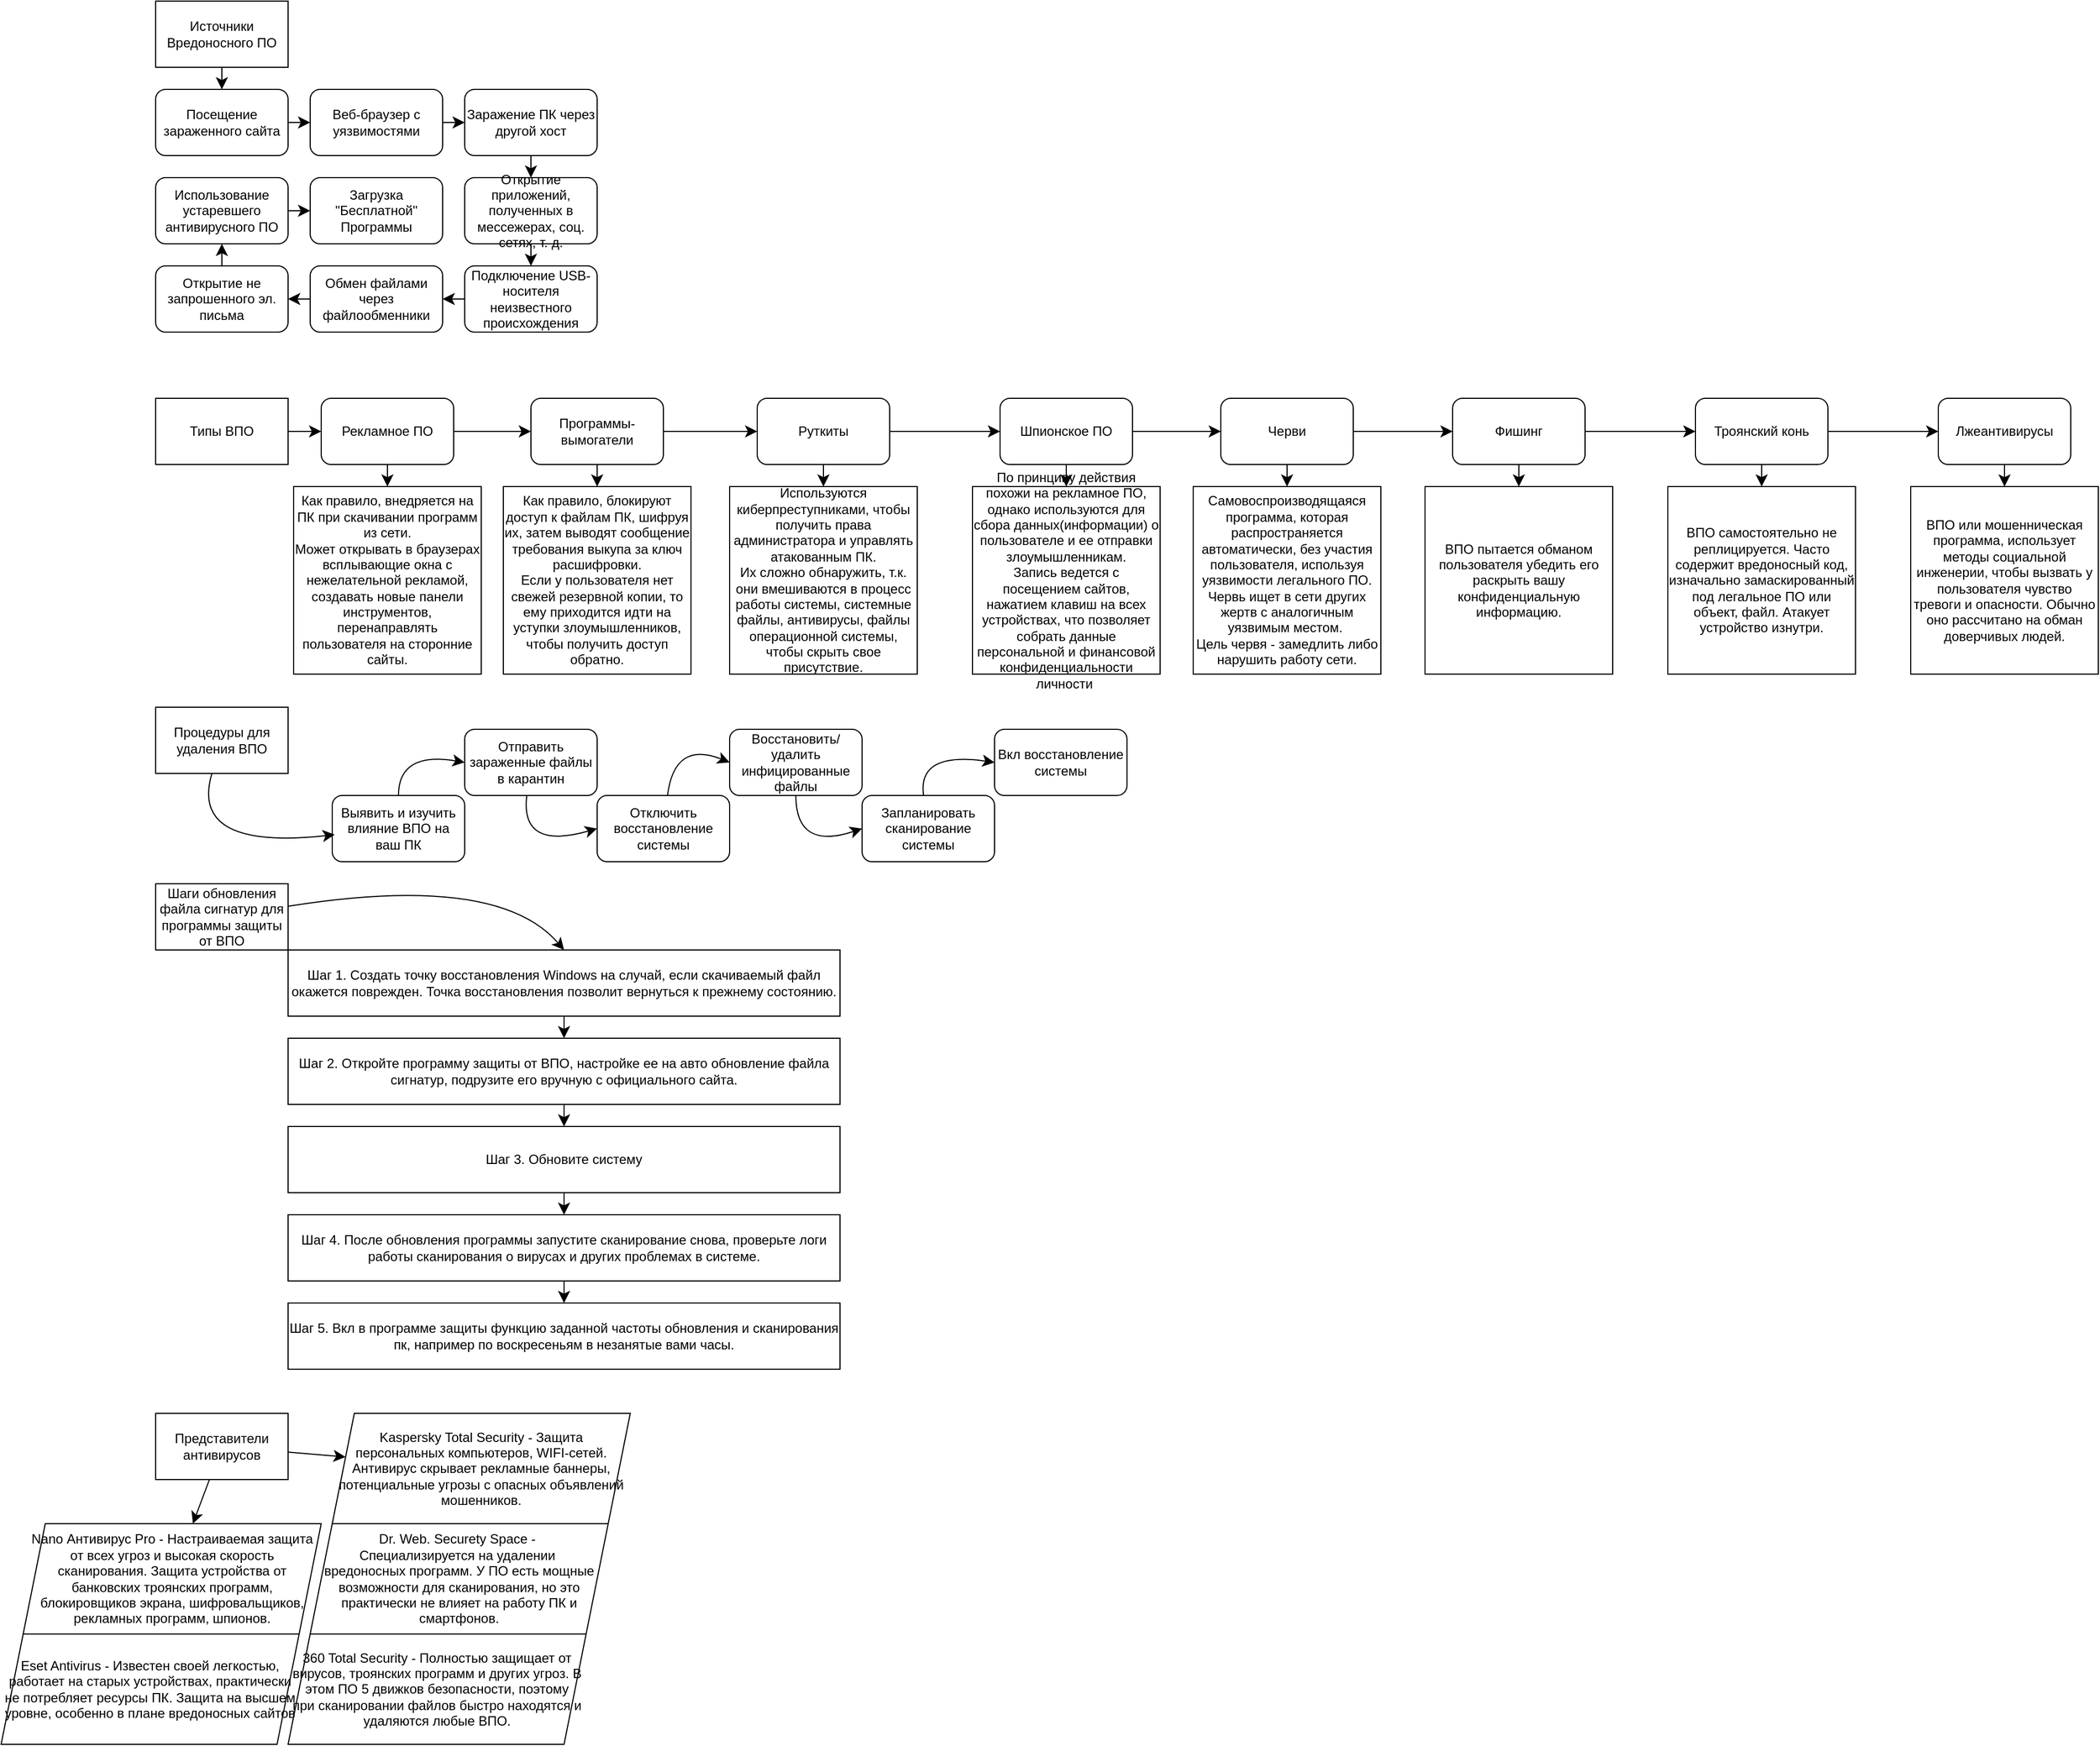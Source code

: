 <mxfile version="26.2.12">
  <diagram name="Страница — 1" id="hFOS5kdCjHOKCW7hOLHT">
    <mxGraphModel dx="1031" dy="932" grid="1" gridSize="10" guides="1" tooltips="1" connect="1" arrows="1" fold="1" page="0" pageScale="1" pageWidth="827" pageHeight="1169" math="0" shadow="0">
      <root>
        <mxCell id="0" />
        <mxCell id="1" parent="0" />
        <mxCell id="jJkDx_sXaSHE9qlr1j0l-11" style="edgeStyle=none;curved=1;rounded=0;orthogonalLoop=1;jettySize=auto;html=1;fontSize=12;startSize=8;endSize=8;" edge="1" parent="1" source="jJkDx_sXaSHE9qlr1j0l-1" target="jJkDx_sXaSHE9qlr1j0l-2">
          <mxGeometry relative="1" as="geometry" />
        </mxCell>
        <mxCell id="jJkDx_sXaSHE9qlr1j0l-1" value="Источники Вредоносного ПО" style="rounded=0;whiteSpace=wrap;html=1;" vertex="1" parent="1">
          <mxGeometry x="-40" y="-40" width="120" height="60" as="geometry" />
        </mxCell>
        <mxCell id="jJkDx_sXaSHE9qlr1j0l-12" style="edgeStyle=none;curved=1;rounded=0;orthogonalLoop=1;jettySize=auto;html=1;fontSize=12;startSize=8;endSize=8;" edge="1" parent="1" source="jJkDx_sXaSHE9qlr1j0l-2" target="jJkDx_sXaSHE9qlr1j0l-4">
          <mxGeometry relative="1" as="geometry" />
        </mxCell>
        <mxCell id="jJkDx_sXaSHE9qlr1j0l-2" value="Посещение зараженного сайта" style="rounded=1;whiteSpace=wrap;html=1;" vertex="1" parent="1">
          <mxGeometry x="-40" y="40" width="120" height="60" as="geometry" />
        </mxCell>
        <mxCell id="jJkDx_sXaSHE9qlr1j0l-19" style="edgeStyle=none;curved=1;rounded=0;orthogonalLoop=1;jettySize=auto;html=1;fontSize=12;startSize=8;endSize=8;" edge="1" parent="1" source="jJkDx_sXaSHE9qlr1j0l-3" target="jJkDx_sXaSHE9qlr1j0l-5">
          <mxGeometry relative="1" as="geometry" />
        </mxCell>
        <mxCell id="jJkDx_sXaSHE9qlr1j0l-3" value="Использование устаревшего антивирусного ПО" style="rounded=1;whiteSpace=wrap;html=1;" vertex="1" parent="1">
          <mxGeometry x="-40" y="120" width="120" height="60" as="geometry" />
        </mxCell>
        <mxCell id="jJkDx_sXaSHE9qlr1j0l-13" style="edgeStyle=none;curved=1;rounded=0;orthogonalLoop=1;jettySize=auto;html=1;fontSize=12;startSize=8;endSize=8;" edge="1" parent="1" source="jJkDx_sXaSHE9qlr1j0l-4" target="jJkDx_sXaSHE9qlr1j0l-8">
          <mxGeometry relative="1" as="geometry" />
        </mxCell>
        <mxCell id="jJkDx_sXaSHE9qlr1j0l-4" value="Веб-браузер с уязвимостями" style="rounded=1;whiteSpace=wrap;html=1;" vertex="1" parent="1">
          <mxGeometry x="100" y="40" width="120" height="60" as="geometry" />
        </mxCell>
        <mxCell id="jJkDx_sXaSHE9qlr1j0l-5" value="Загрузка &quot;Бесплатной&quot; Программы" style="rounded=1;whiteSpace=wrap;html=1;" vertex="1" parent="1">
          <mxGeometry x="100" y="120" width="120" height="60" as="geometry" />
        </mxCell>
        <mxCell id="jJkDx_sXaSHE9qlr1j0l-18" style="edgeStyle=none;curved=1;rounded=0;orthogonalLoop=1;jettySize=auto;html=1;fontSize=12;startSize=8;endSize=8;" edge="1" parent="1" source="jJkDx_sXaSHE9qlr1j0l-6" target="jJkDx_sXaSHE9qlr1j0l-3">
          <mxGeometry relative="1" as="geometry" />
        </mxCell>
        <mxCell id="jJkDx_sXaSHE9qlr1j0l-6" value="Открытие не запрошенного эл. письма" style="rounded=1;whiteSpace=wrap;html=1;" vertex="1" parent="1">
          <mxGeometry x="-40" y="200" width="120" height="60" as="geometry" />
        </mxCell>
        <mxCell id="jJkDx_sXaSHE9qlr1j0l-17" style="edgeStyle=none;curved=1;rounded=0;orthogonalLoop=1;jettySize=auto;html=1;fontSize=12;startSize=8;endSize=8;" edge="1" parent="1" source="jJkDx_sXaSHE9qlr1j0l-7" target="jJkDx_sXaSHE9qlr1j0l-6">
          <mxGeometry relative="1" as="geometry" />
        </mxCell>
        <mxCell id="jJkDx_sXaSHE9qlr1j0l-7" value="Обмен файлами через файлообменники" style="rounded=1;whiteSpace=wrap;html=1;" vertex="1" parent="1">
          <mxGeometry x="100" y="200" width="120" height="60" as="geometry" />
        </mxCell>
        <mxCell id="jJkDx_sXaSHE9qlr1j0l-14" style="edgeStyle=none;curved=1;rounded=0;orthogonalLoop=1;jettySize=auto;html=1;fontSize=12;startSize=8;endSize=8;" edge="1" parent="1" source="jJkDx_sXaSHE9qlr1j0l-8" target="jJkDx_sXaSHE9qlr1j0l-9">
          <mxGeometry relative="1" as="geometry" />
        </mxCell>
        <mxCell id="jJkDx_sXaSHE9qlr1j0l-8" value="Заражение ПК через другой хост" style="rounded=1;whiteSpace=wrap;html=1;" vertex="1" parent="1">
          <mxGeometry x="240" y="40" width="120" height="60" as="geometry" />
        </mxCell>
        <mxCell id="jJkDx_sXaSHE9qlr1j0l-15" style="edgeStyle=none;curved=1;rounded=0;orthogonalLoop=1;jettySize=auto;html=1;fontSize=12;startSize=8;endSize=8;" edge="1" parent="1" source="jJkDx_sXaSHE9qlr1j0l-9" target="jJkDx_sXaSHE9qlr1j0l-10">
          <mxGeometry relative="1" as="geometry" />
        </mxCell>
        <mxCell id="jJkDx_sXaSHE9qlr1j0l-9" value="Открытие приложений, полученных в мессежерах, соц. сетях, т. д." style="rounded=1;whiteSpace=wrap;html=1;" vertex="1" parent="1">
          <mxGeometry x="240" y="120" width="120" height="60" as="geometry" />
        </mxCell>
        <mxCell id="jJkDx_sXaSHE9qlr1j0l-16" style="edgeStyle=none;curved=1;rounded=0;orthogonalLoop=1;jettySize=auto;html=1;fontSize=12;startSize=8;endSize=8;" edge="1" parent="1" source="jJkDx_sXaSHE9qlr1j0l-10" target="jJkDx_sXaSHE9qlr1j0l-7">
          <mxGeometry relative="1" as="geometry" />
        </mxCell>
        <mxCell id="jJkDx_sXaSHE9qlr1j0l-10" value="Подключение USB-носителя неизвестного происхождения" style="rounded=1;whiteSpace=wrap;html=1;" vertex="1" parent="1">
          <mxGeometry x="240" y="200" width="120" height="60" as="geometry" />
        </mxCell>
        <mxCell id="jJkDx_sXaSHE9qlr1j0l-22" style="edgeStyle=none;curved=1;rounded=0;orthogonalLoop=1;jettySize=auto;html=1;fontSize=12;startSize=8;endSize=8;" edge="1" parent="1" source="jJkDx_sXaSHE9qlr1j0l-20" target="jJkDx_sXaSHE9qlr1j0l-21">
          <mxGeometry relative="1" as="geometry" />
        </mxCell>
        <mxCell id="jJkDx_sXaSHE9qlr1j0l-20" value="Типы ВПО" style="rounded=0;whiteSpace=wrap;html=1;" vertex="1" parent="1">
          <mxGeometry x="-40" y="320" width="120" height="60" as="geometry" />
        </mxCell>
        <mxCell id="jJkDx_sXaSHE9qlr1j0l-24" style="edgeStyle=none;curved=1;rounded=0;orthogonalLoop=1;jettySize=auto;html=1;fontSize=12;startSize=8;endSize=8;" edge="1" parent="1" source="jJkDx_sXaSHE9qlr1j0l-21" target="jJkDx_sXaSHE9qlr1j0l-23">
          <mxGeometry relative="1" as="geometry" />
        </mxCell>
        <mxCell id="jJkDx_sXaSHE9qlr1j0l-26" style="edgeStyle=none;curved=1;rounded=0;orthogonalLoop=1;jettySize=auto;html=1;fontSize=12;startSize=8;endSize=8;" edge="1" parent="1" source="jJkDx_sXaSHE9qlr1j0l-21" target="jJkDx_sXaSHE9qlr1j0l-25">
          <mxGeometry relative="1" as="geometry" />
        </mxCell>
        <mxCell id="jJkDx_sXaSHE9qlr1j0l-21" value="Рекламное ПО" style="rounded=1;whiteSpace=wrap;html=1;" vertex="1" parent="1">
          <mxGeometry x="110" y="320" width="120" height="60" as="geometry" />
        </mxCell>
        <mxCell id="jJkDx_sXaSHE9qlr1j0l-23" value="Как правило, внедряется на ПК при скачивании программ из сети.&lt;div&gt;Может открывать в браузерах всплывающие окна с нежелательной рекламой, создавать новые панели инструментов, перенаправлять пользователя на сторонние сайты.&lt;/div&gt;" style="whiteSpace=wrap;html=1;aspect=fixed;" vertex="1" parent="1">
          <mxGeometry x="85" y="400" width="170" height="170" as="geometry" />
        </mxCell>
        <mxCell id="jJkDx_sXaSHE9qlr1j0l-28" style="edgeStyle=none;curved=1;rounded=0;orthogonalLoop=1;jettySize=auto;html=1;fontSize=12;startSize=8;endSize=8;" edge="1" parent="1" source="jJkDx_sXaSHE9qlr1j0l-25" target="jJkDx_sXaSHE9qlr1j0l-27">
          <mxGeometry relative="1" as="geometry" />
        </mxCell>
        <mxCell id="jJkDx_sXaSHE9qlr1j0l-31" style="edgeStyle=none;curved=1;rounded=0;orthogonalLoop=1;jettySize=auto;html=1;fontSize=12;startSize=8;endSize=8;" edge="1" parent="1" source="jJkDx_sXaSHE9qlr1j0l-25" target="jJkDx_sXaSHE9qlr1j0l-29">
          <mxGeometry relative="1" as="geometry" />
        </mxCell>
        <mxCell id="jJkDx_sXaSHE9qlr1j0l-25" value="Программы-вымогатели" style="rounded=1;whiteSpace=wrap;html=1;" vertex="1" parent="1">
          <mxGeometry x="300" y="320" width="120" height="60" as="geometry" />
        </mxCell>
        <mxCell id="jJkDx_sXaSHE9qlr1j0l-27" value="Как правило, блокируют доступ к файлам ПК, шифруя их, затем выводят сообщение требования выкупа за ключ расшифровки.&lt;div&gt;Если у пользователя нет свежей резервной копии, то ему приходится идти на уступки злоумышленников, чтобы получить доступ обратно.&lt;/div&gt;" style="whiteSpace=wrap;html=1;aspect=fixed;" vertex="1" parent="1">
          <mxGeometry x="275" y="400" width="170" height="170" as="geometry" />
        </mxCell>
        <mxCell id="jJkDx_sXaSHE9qlr1j0l-32" style="edgeStyle=none;curved=1;rounded=0;orthogonalLoop=1;jettySize=auto;html=1;fontSize=12;startSize=8;endSize=8;" edge="1" parent="1" source="jJkDx_sXaSHE9qlr1j0l-29" target="jJkDx_sXaSHE9qlr1j0l-30">
          <mxGeometry relative="1" as="geometry" />
        </mxCell>
        <mxCell id="jJkDx_sXaSHE9qlr1j0l-38" style="edgeStyle=none;curved=1;rounded=0;orthogonalLoop=1;jettySize=auto;html=1;fontSize=12;startSize=8;endSize=8;" edge="1" parent="1" source="jJkDx_sXaSHE9qlr1j0l-29" target="jJkDx_sXaSHE9qlr1j0l-36">
          <mxGeometry relative="1" as="geometry" />
        </mxCell>
        <mxCell id="jJkDx_sXaSHE9qlr1j0l-29" value="Руткиты" style="rounded=1;whiteSpace=wrap;html=1;" vertex="1" parent="1">
          <mxGeometry x="505" y="320" width="120" height="60" as="geometry" />
        </mxCell>
        <mxCell id="jJkDx_sXaSHE9qlr1j0l-30" value="Используются киберпреступниками, чтобы получить права администратора и управлять атакованным ПК.&lt;div&gt;Их сложно обнаружить, т.к. они вмешиваются в процесс работы системы, системные файлы, антивирусы, файлы операционной системы, чтобы скрыть свое присутствие.&lt;/div&gt;" style="whiteSpace=wrap;html=1;aspect=fixed;" vertex="1" parent="1">
          <mxGeometry x="480" y="400" width="170" height="170" as="geometry" />
        </mxCell>
        <mxCell id="jJkDx_sXaSHE9qlr1j0l-35" style="edgeStyle=none;curved=1;rounded=0;orthogonalLoop=1;jettySize=auto;html=1;fontSize=12;startSize=8;endSize=8;" edge="1" parent="1" source="jJkDx_sXaSHE9qlr1j0l-36" target="jJkDx_sXaSHE9qlr1j0l-37">
          <mxGeometry relative="1" as="geometry" />
        </mxCell>
        <mxCell id="jJkDx_sXaSHE9qlr1j0l-42" style="edgeStyle=none;curved=1;rounded=0;orthogonalLoop=1;jettySize=auto;html=1;fontSize=12;startSize=8;endSize=8;" edge="1" parent="1" source="jJkDx_sXaSHE9qlr1j0l-36" target="jJkDx_sXaSHE9qlr1j0l-40">
          <mxGeometry relative="1" as="geometry" />
        </mxCell>
        <mxCell id="jJkDx_sXaSHE9qlr1j0l-36" value="Шпионское ПО" style="rounded=1;whiteSpace=wrap;html=1;" vertex="1" parent="1">
          <mxGeometry x="725" y="320" width="120" height="60" as="geometry" />
        </mxCell>
        <mxCell id="jJkDx_sXaSHE9qlr1j0l-37" value="По принципу действия похожи на рекламное ПО, однако используются для сбора данных(информации) о пользователе и ее отправки злоумышленникам.&lt;div&gt;Запись ведется с посещением сайтов, нажатием клавиш на всех устройствах, что позволяет собрать данные персональной и финансовой конфиденциальности личности&amp;nbsp;&lt;/div&gt;" style="whiteSpace=wrap;html=1;aspect=fixed;" vertex="1" parent="1">
          <mxGeometry x="700" y="400" width="170" height="170" as="geometry" />
        </mxCell>
        <mxCell id="jJkDx_sXaSHE9qlr1j0l-39" style="edgeStyle=none;curved=1;rounded=0;orthogonalLoop=1;jettySize=auto;html=1;fontSize=12;startSize=8;endSize=8;" edge="1" parent="1" source="jJkDx_sXaSHE9qlr1j0l-40" target="jJkDx_sXaSHE9qlr1j0l-41">
          <mxGeometry relative="1" as="geometry" />
        </mxCell>
        <mxCell id="jJkDx_sXaSHE9qlr1j0l-46" style="edgeStyle=none;curved=1;rounded=0;orthogonalLoop=1;jettySize=auto;html=1;fontSize=12;startSize=8;endSize=8;" edge="1" parent="1" source="jJkDx_sXaSHE9qlr1j0l-40" target="jJkDx_sXaSHE9qlr1j0l-44">
          <mxGeometry relative="1" as="geometry" />
        </mxCell>
        <mxCell id="jJkDx_sXaSHE9qlr1j0l-40" value="Черви" style="rounded=1;whiteSpace=wrap;html=1;" vertex="1" parent="1">
          <mxGeometry x="925" y="320" width="120" height="60" as="geometry" />
        </mxCell>
        <mxCell id="jJkDx_sXaSHE9qlr1j0l-41" value="Самовоспроизводящаяся программа, которая распространяется автоматически, без участия пользователя, используя уязвимости легального ПО.&lt;div&gt;Червь ищет в сети других жертв с аналогичным уязвимым местом.&amp;nbsp;&lt;/div&gt;&lt;div&gt;Цель червя - замедлить либо нарушить работу сети.&lt;/div&gt;" style="whiteSpace=wrap;html=1;aspect=fixed;" vertex="1" parent="1">
          <mxGeometry x="900" y="400" width="170" height="170" as="geometry" />
        </mxCell>
        <mxCell id="jJkDx_sXaSHE9qlr1j0l-43" style="edgeStyle=none;curved=1;rounded=0;orthogonalLoop=1;jettySize=auto;html=1;fontSize=12;startSize=8;endSize=8;" edge="1" parent="1" source="jJkDx_sXaSHE9qlr1j0l-44" target="jJkDx_sXaSHE9qlr1j0l-45">
          <mxGeometry relative="1" as="geometry" />
        </mxCell>
        <mxCell id="jJkDx_sXaSHE9qlr1j0l-50" style="edgeStyle=none;curved=1;rounded=0;orthogonalLoop=1;jettySize=auto;html=1;fontSize=12;startSize=8;endSize=8;" edge="1" parent="1" source="jJkDx_sXaSHE9qlr1j0l-44" target="jJkDx_sXaSHE9qlr1j0l-48">
          <mxGeometry relative="1" as="geometry" />
        </mxCell>
        <mxCell id="jJkDx_sXaSHE9qlr1j0l-44" value="Фишинг" style="rounded=1;whiteSpace=wrap;html=1;" vertex="1" parent="1">
          <mxGeometry x="1135" y="320" width="120" height="60" as="geometry" />
        </mxCell>
        <mxCell id="jJkDx_sXaSHE9qlr1j0l-45" value="ВПО пытается обманом пользователя убедить его раскрыть вашу конфиденциальную информацию." style="whiteSpace=wrap;html=1;aspect=fixed;" vertex="1" parent="1">
          <mxGeometry x="1110" y="400" width="170" height="170" as="geometry" />
        </mxCell>
        <mxCell id="jJkDx_sXaSHE9qlr1j0l-47" style="edgeStyle=none;curved=1;rounded=0;orthogonalLoop=1;jettySize=auto;html=1;fontSize=12;startSize=8;endSize=8;" edge="1" parent="1" source="jJkDx_sXaSHE9qlr1j0l-48" target="jJkDx_sXaSHE9qlr1j0l-49">
          <mxGeometry relative="1" as="geometry" />
        </mxCell>
        <mxCell id="jJkDx_sXaSHE9qlr1j0l-54" style="edgeStyle=none;curved=1;rounded=0;orthogonalLoop=1;jettySize=auto;html=1;fontSize=12;startSize=8;endSize=8;" edge="1" parent="1" source="jJkDx_sXaSHE9qlr1j0l-48" target="jJkDx_sXaSHE9qlr1j0l-52">
          <mxGeometry relative="1" as="geometry" />
        </mxCell>
        <mxCell id="jJkDx_sXaSHE9qlr1j0l-48" value="Троянский конь" style="rounded=1;whiteSpace=wrap;html=1;" vertex="1" parent="1">
          <mxGeometry x="1355" y="320" width="120" height="60" as="geometry" />
        </mxCell>
        <mxCell id="jJkDx_sXaSHE9qlr1j0l-49" value="ВПО самостоятельно не реплицируется. Часто содержит вредоносный код, изначально замаскированный под легальное ПО или объект, файл. Атакует устройство изнутри." style="whiteSpace=wrap;html=1;aspect=fixed;" vertex="1" parent="1">
          <mxGeometry x="1330" y="400" width="170" height="170" as="geometry" />
        </mxCell>
        <mxCell id="jJkDx_sXaSHE9qlr1j0l-51" style="edgeStyle=none;curved=1;rounded=0;orthogonalLoop=1;jettySize=auto;html=1;fontSize=12;startSize=8;endSize=8;" edge="1" parent="1" source="jJkDx_sXaSHE9qlr1j0l-52" target="jJkDx_sXaSHE9qlr1j0l-53">
          <mxGeometry relative="1" as="geometry" />
        </mxCell>
        <mxCell id="jJkDx_sXaSHE9qlr1j0l-52" value="Лжеантивирусы" style="rounded=1;whiteSpace=wrap;html=1;" vertex="1" parent="1">
          <mxGeometry x="1575" y="320" width="120" height="60" as="geometry" />
        </mxCell>
        <mxCell id="jJkDx_sXaSHE9qlr1j0l-53" value="ВПО или мошенническая программа, использует методы социальной инженерии, чтобы вызвать у пользователя чувство тревоги и опасности. Обычно оно рассчитано на обман доверчивых людей." style="whiteSpace=wrap;html=1;aspect=fixed;" vertex="1" parent="1">
          <mxGeometry x="1550" y="400" width="170" height="170" as="geometry" />
        </mxCell>
        <mxCell id="jJkDx_sXaSHE9qlr1j0l-55" value="Процедуры для удаления ВПО" style="rounded=0;whiteSpace=wrap;html=1;" vertex="1" parent="1">
          <mxGeometry x="-40" y="600" width="120" height="60" as="geometry" />
        </mxCell>
        <mxCell id="jJkDx_sXaSHE9qlr1j0l-63" style="edgeStyle=none;curved=1;rounded=0;orthogonalLoop=1;jettySize=auto;html=1;entryX=0;entryY=0.5;entryDx=0;entryDy=0;fontSize=12;startSize=8;endSize=8;" edge="1" parent="1" source="jJkDx_sXaSHE9qlr1j0l-56" target="jJkDx_sXaSHE9qlr1j0l-57">
          <mxGeometry relative="1" as="geometry">
            <Array as="points">
              <mxPoint x="180" y="640" />
            </Array>
          </mxGeometry>
        </mxCell>
        <mxCell id="jJkDx_sXaSHE9qlr1j0l-56" value="Выявить и изучить влияние ВПО на ваш ПК" style="rounded=1;whiteSpace=wrap;html=1;" vertex="1" parent="1">
          <mxGeometry x="120" y="680" width="120" height="60" as="geometry" />
        </mxCell>
        <mxCell id="jJkDx_sXaSHE9qlr1j0l-65" style="edgeStyle=none;curved=1;rounded=0;orthogonalLoop=1;jettySize=auto;html=1;entryX=0;entryY=0.5;entryDx=0;entryDy=0;fontSize=12;startSize=8;endSize=8;" edge="1" parent="1" source="jJkDx_sXaSHE9qlr1j0l-57" target="jJkDx_sXaSHE9qlr1j0l-58">
          <mxGeometry relative="1" as="geometry">
            <Array as="points">
              <mxPoint x="290" y="730" />
            </Array>
          </mxGeometry>
        </mxCell>
        <mxCell id="jJkDx_sXaSHE9qlr1j0l-57" value="Отправить зараженные файлы в карантин" style="rounded=1;whiteSpace=wrap;html=1;" vertex="1" parent="1">
          <mxGeometry x="240" y="620" width="120" height="60" as="geometry" />
        </mxCell>
        <mxCell id="jJkDx_sXaSHE9qlr1j0l-66" style="edgeStyle=none;curved=1;rounded=0;orthogonalLoop=1;jettySize=auto;html=1;entryX=0;entryY=0.5;entryDx=0;entryDy=0;fontSize=12;startSize=8;endSize=8;" edge="1" parent="1" source="jJkDx_sXaSHE9qlr1j0l-58" target="jJkDx_sXaSHE9qlr1j0l-59">
          <mxGeometry relative="1" as="geometry">
            <Array as="points">
              <mxPoint x="430" y="630" />
            </Array>
          </mxGeometry>
        </mxCell>
        <mxCell id="jJkDx_sXaSHE9qlr1j0l-58" value="Отключить восстановление системы" style="rounded=1;whiteSpace=wrap;html=1;" vertex="1" parent="1">
          <mxGeometry x="360" y="680" width="120" height="60" as="geometry" />
        </mxCell>
        <mxCell id="jJkDx_sXaSHE9qlr1j0l-67" style="edgeStyle=none;curved=1;rounded=0;orthogonalLoop=1;jettySize=auto;html=1;entryX=0;entryY=0.5;entryDx=0;entryDy=0;fontSize=12;startSize=8;endSize=8;" edge="1" parent="1" source="jJkDx_sXaSHE9qlr1j0l-59" target="jJkDx_sXaSHE9qlr1j0l-60">
          <mxGeometry relative="1" as="geometry">
            <Array as="points">
              <mxPoint x="540" y="730" />
            </Array>
          </mxGeometry>
        </mxCell>
        <mxCell id="jJkDx_sXaSHE9qlr1j0l-59" value="Восстановить/удалить инфицированные файлы" style="rounded=1;whiteSpace=wrap;html=1;" vertex="1" parent="1">
          <mxGeometry x="480" y="620" width="120" height="60" as="geometry" />
        </mxCell>
        <mxCell id="jJkDx_sXaSHE9qlr1j0l-68" style="edgeStyle=none;curved=1;rounded=0;orthogonalLoop=1;jettySize=auto;html=1;entryX=0;entryY=0.5;entryDx=0;entryDy=0;fontSize=12;startSize=8;endSize=8;" edge="1" parent="1" source="jJkDx_sXaSHE9qlr1j0l-60" target="jJkDx_sXaSHE9qlr1j0l-61">
          <mxGeometry relative="1" as="geometry">
            <Array as="points">
              <mxPoint x="650" y="640" />
            </Array>
          </mxGeometry>
        </mxCell>
        <mxCell id="jJkDx_sXaSHE9qlr1j0l-60" value="Запланировать сканирование системы" style="rounded=1;whiteSpace=wrap;html=1;" vertex="1" parent="1">
          <mxGeometry x="600" y="680" width="120" height="60" as="geometry" />
        </mxCell>
        <mxCell id="jJkDx_sXaSHE9qlr1j0l-61" value="Вкл восстановление системы" style="rounded=1;whiteSpace=wrap;html=1;" vertex="1" parent="1">
          <mxGeometry x="720" y="620" width="120" height="60" as="geometry" />
        </mxCell>
        <mxCell id="jJkDx_sXaSHE9qlr1j0l-62" style="edgeStyle=none;curved=1;rounded=0;orthogonalLoop=1;jettySize=auto;html=1;entryX=0.019;entryY=0.592;entryDx=0;entryDy=0;entryPerimeter=0;fontSize=12;startSize=8;endSize=8;" edge="1" parent="1" source="jJkDx_sXaSHE9qlr1j0l-55" target="jJkDx_sXaSHE9qlr1j0l-56">
          <mxGeometry relative="1" as="geometry">
            <Array as="points">
              <mxPoint x="-10" y="730" />
            </Array>
          </mxGeometry>
        </mxCell>
        <mxCell id="jJkDx_sXaSHE9qlr1j0l-75" style="edgeStyle=none;curved=1;rounded=0;orthogonalLoop=1;jettySize=auto;html=1;entryX=0.5;entryY=0;entryDx=0;entryDy=0;fontSize=12;startSize=8;endSize=8;" edge="1" parent="1" source="jJkDx_sXaSHE9qlr1j0l-69" target="jJkDx_sXaSHE9qlr1j0l-70">
          <mxGeometry relative="1" as="geometry">
            <Array as="points">
              <mxPoint x="270" y="750" />
            </Array>
          </mxGeometry>
        </mxCell>
        <mxCell id="jJkDx_sXaSHE9qlr1j0l-69" value="Шаги обновления файла сигнатур для программы защиты от ВПО" style="rounded=0;whiteSpace=wrap;html=1;" vertex="1" parent="1">
          <mxGeometry x="-40" y="760" width="120" height="60" as="geometry" />
        </mxCell>
        <mxCell id="jJkDx_sXaSHE9qlr1j0l-76" style="edgeStyle=none;curved=1;rounded=0;orthogonalLoop=1;jettySize=auto;html=1;fontSize=12;startSize=8;endSize=8;" edge="1" parent="1" source="jJkDx_sXaSHE9qlr1j0l-70" target="jJkDx_sXaSHE9qlr1j0l-71">
          <mxGeometry relative="1" as="geometry" />
        </mxCell>
        <mxCell id="jJkDx_sXaSHE9qlr1j0l-70" value="Шаг 1. Создать точку восстановления Windows на случай, если скачиваемый файл окажется поврежден. Точка восстановления позволит вернуться к прежнему состоянию." style="rounded=0;whiteSpace=wrap;html=1;" vertex="1" parent="1">
          <mxGeometry x="80" y="820" width="500" height="60" as="geometry" />
        </mxCell>
        <mxCell id="jJkDx_sXaSHE9qlr1j0l-77" style="edgeStyle=none;curved=1;rounded=0;orthogonalLoop=1;jettySize=auto;html=1;fontSize=12;startSize=8;endSize=8;" edge="1" parent="1" source="jJkDx_sXaSHE9qlr1j0l-71" target="jJkDx_sXaSHE9qlr1j0l-72">
          <mxGeometry relative="1" as="geometry" />
        </mxCell>
        <mxCell id="jJkDx_sXaSHE9qlr1j0l-71" value="Шаг 2. Откройте программу защиты от ВПО, настройке ее на авто обновление файла сигнатур, подрузите его вручную с официального сайта." style="rounded=0;whiteSpace=wrap;html=1;" vertex="1" parent="1">
          <mxGeometry x="80" y="900" width="500" height="60" as="geometry" />
        </mxCell>
        <mxCell id="jJkDx_sXaSHE9qlr1j0l-79" style="edgeStyle=none;curved=1;rounded=0;orthogonalLoop=1;jettySize=auto;html=1;fontSize=12;startSize=8;endSize=8;" edge="1" parent="1" source="jJkDx_sXaSHE9qlr1j0l-72" target="jJkDx_sXaSHE9qlr1j0l-73">
          <mxGeometry relative="1" as="geometry" />
        </mxCell>
        <mxCell id="jJkDx_sXaSHE9qlr1j0l-72" value="Шаг 3. Обновите систему" style="rounded=0;whiteSpace=wrap;html=1;" vertex="1" parent="1">
          <mxGeometry x="80" y="980" width="500" height="60" as="geometry" />
        </mxCell>
        <mxCell id="jJkDx_sXaSHE9qlr1j0l-80" style="edgeStyle=none;curved=1;rounded=0;orthogonalLoop=1;jettySize=auto;html=1;fontSize=12;startSize=8;endSize=8;" edge="1" parent="1" source="jJkDx_sXaSHE9qlr1j0l-73" target="jJkDx_sXaSHE9qlr1j0l-74">
          <mxGeometry relative="1" as="geometry" />
        </mxCell>
        <mxCell id="jJkDx_sXaSHE9qlr1j0l-73" value="Шаг 4. После обновления программы запустите сканирование снова, проверьте логи работы сканирования о вирусах и других проблемах в системе." style="rounded=0;whiteSpace=wrap;html=1;" vertex="1" parent="1">
          <mxGeometry x="80" y="1060" width="500" height="60" as="geometry" />
        </mxCell>
        <mxCell id="jJkDx_sXaSHE9qlr1j0l-74" value="Шаг 5. Вкл в программе защиты функцию заданной частоты обновления и сканирования пк, например по воскресеньям в незанятые вами часы." style="rounded=0;whiteSpace=wrap;html=1;" vertex="1" parent="1">
          <mxGeometry x="80" y="1140" width="500" height="60" as="geometry" />
        </mxCell>
        <mxCell id="jJkDx_sXaSHE9qlr1j0l-89" style="edgeStyle=none;curved=1;rounded=0;orthogonalLoop=1;jettySize=auto;html=1;fontSize=12;startSize=8;endSize=8;" edge="1" parent="1" source="jJkDx_sXaSHE9qlr1j0l-81" target="jJkDx_sXaSHE9qlr1j0l-84">
          <mxGeometry relative="1" as="geometry" />
        </mxCell>
        <mxCell id="jJkDx_sXaSHE9qlr1j0l-91" style="edgeStyle=none;curved=1;rounded=0;orthogonalLoop=1;jettySize=auto;html=1;fontSize=12;startSize=8;endSize=8;" edge="1" parent="1" source="jJkDx_sXaSHE9qlr1j0l-81" target="jJkDx_sXaSHE9qlr1j0l-87">
          <mxGeometry relative="1" as="geometry" />
        </mxCell>
        <mxCell id="jJkDx_sXaSHE9qlr1j0l-81" value="Представители антивирусов" style="rounded=0;whiteSpace=wrap;html=1;" vertex="1" parent="1">
          <mxGeometry x="-40" y="1240" width="120" height="60" as="geometry" />
        </mxCell>
        <mxCell id="jJkDx_sXaSHE9qlr1j0l-84" value="Kaspersky Total Security - Защита персональных компьютеров, WIFI-сетей. Антивирус скрывает рекламные баннеры, потенциальные угрозы с опасных объявлений мошенников." style="shape=parallelogram;perimeter=parallelogramPerimeter;whiteSpace=wrap;html=1;fixedSize=1;" vertex="1" parent="1">
          <mxGeometry x="120" y="1240" width="270" height="100" as="geometry" />
        </mxCell>
        <mxCell id="jJkDx_sXaSHE9qlr1j0l-85" value="Dr. Web. Securety Space -&amp;nbsp;&lt;div&gt;Специализируется на удалении&amp;nbsp;&lt;/div&gt;&lt;div&gt;&lt;span style=&quot;color: rgba(0, 0, 0, 0); font-family: monospace; font-size: 0px; text-align: start; text-wrap-mode: nowrap; background-color: transparent;&quot;&gt;%3CmxGraphModel%3E%3Croot%3E%3CmxCell%20id%3D%220%22%2F%3E%3CmxCell%20id%3D%221%22%20parent%3D%220%22%2F%3E%3CmxCell%20id%3D%222%22%20value%3D%22Kaspersky%20Total%20Security%20-%20%D0%97%D0%B0%D1%89%D0%B8%D1%82%D0%B0%20%D0%BF%D0%B5%D1%80%D1%81%D0%BE%D0%BD%D0%B0%D0%BB%D1%8C%D0%BD%D1%8B%D1%85%20%D0%BA%D0%BE%D0%BC%D0%BF%D1%8C%D1%8E%D1%82%D0%B5%D1%80%D0%BE%D0%B2%2C%20WIFI-%D1%81%D0%B5%D1%82%D0%B5%D0%B9.%20%D0%90%D0%BD%D1%82%D0%B8%D0%B2%D0%B8%D1%80%D1%83%D1%81%20%D1%81%D0%BA%D1%80%D1%8B%D0%B2%D0%B0%D0%B5%D1%82%20%D1%80%D0%B5%D0%BA%D0%BB%D0%B0%D0%BC%D0%BD%D1%8B%D0%B5%20%D0%B1%D0%B0%D0%BD%D0%BD%D0%B5%D1%80%D1%8B%2C%20%D0%BF%D0%BE%D1%82%D0%B5%D0%BD%D1%86%D0%B8%D0%B0%D0%BB%D1%8C%D0%BD%D1%8B%D0%B5%20%D1%83%D0%B3%D1%80%D0%BE%D0%B7%D1%8B%20%D1%81%20%D0%BE%D0%BF%D0%B0%D1%81%D0%BD%D1%8B%D1%85%20%D0%BE%D0%B1%D1%8A%D1%8F%D0%B2%D0%BB%D0%B5%D0%BD%D0%B8%D0%B9%20%D0%BC%D0%BE%D1%88%D0%B5%D0%BD%D0%BD%D0%B8%D0%BA%D0%BE%D0%B2.%22%20style%3D%22shape%3Dparallelogram%3Bperimeter%3DparallelogramPerimeter%3BwhiteSpace%3Dwrap%3Bhtml%3D1%3BfixedSize%3D1%3B%22%20vertex%3D%221%22%20parent%3D%221%22%3E%3CmxGeometry%20x%3D%22120%22%20y%3D%221240%22%20width%3D%22270%22%20height%3D%22100%22%20as%3D%22geometry%22%2F%3E%3C%2FmxCell%3E%3C%2Froot%3E%3C%2FmxGraphModel%3E&lt;/span&gt;вредоносных программ. У ПО есть мощные возможности для сканирования, но это практически не влияет на работу ПК и смартфонов.&lt;/div&gt;" style="shape=parallelogram;perimeter=parallelogramPerimeter;whiteSpace=wrap;html=1;fixedSize=1;" vertex="1" parent="1">
          <mxGeometry x="100" y="1340" width="270" height="100" as="geometry" />
        </mxCell>
        <mxCell id="jJkDx_sXaSHE9qlr1j0l-86" value="360 Total Security - Полностью защищает от вирусов, троянских программ и других угроз. В этом ПО 5 движков безопасности, поэтому&lt;div&gt;при сканировании файлов быстро находятся и удаляются любые ВПО.&lt;/div&gt;" style="shape=parallelogram;perimeter=parallelogramPerimeter;whiteSpace=wrap;html=1;fixedSize=1;" vertex="1" parent="1">
          <mxGeometry x="80" y="1440" width="270" height="100" as="geometry" />
        </mxCell>
        <mxCell id="jJkDx_sXaSHE9qlr1j0l-87" value="Nano Антивирус Pro - Настраиваемая защита от всех угроз и высокая скорость сканирования. Защита устройства от банковских троянских программ, блокировщиков экрана, шифровальщиков, рекламных программ, шпионов." style="shape=parallelogram;perimeter=parallelogramPerimeter;whiteSpace=wrap;html=1;fixedSize=1;" vertex="1" parent="1">
          <mxGeometry x="-160" y="1340" width="270" height="100" as="geometry" />
        </mxCell>
        <mxCell id="jJkDx_sXaSHE9qlr1j0l-88" value="Eset Antivirus - Известен своей легкостью, работает на старых устройствах, практически не потребляет ресурсы ПК. Защита на высшем уровне, особенно в плане вредоносных сайтов" style="shape=parallelogram;perimeter=parallelogramPerimeter;whiteSpace=wrap;html=1;fixedSize=1;" vertex="1" parent="1">
          <mxGeometry x="-180" y="1440" width="270" height="100" as="geometry" />
        </mxCell>
      </root>
    </mxGraphModel>
  </diagram>
</mxfile>
